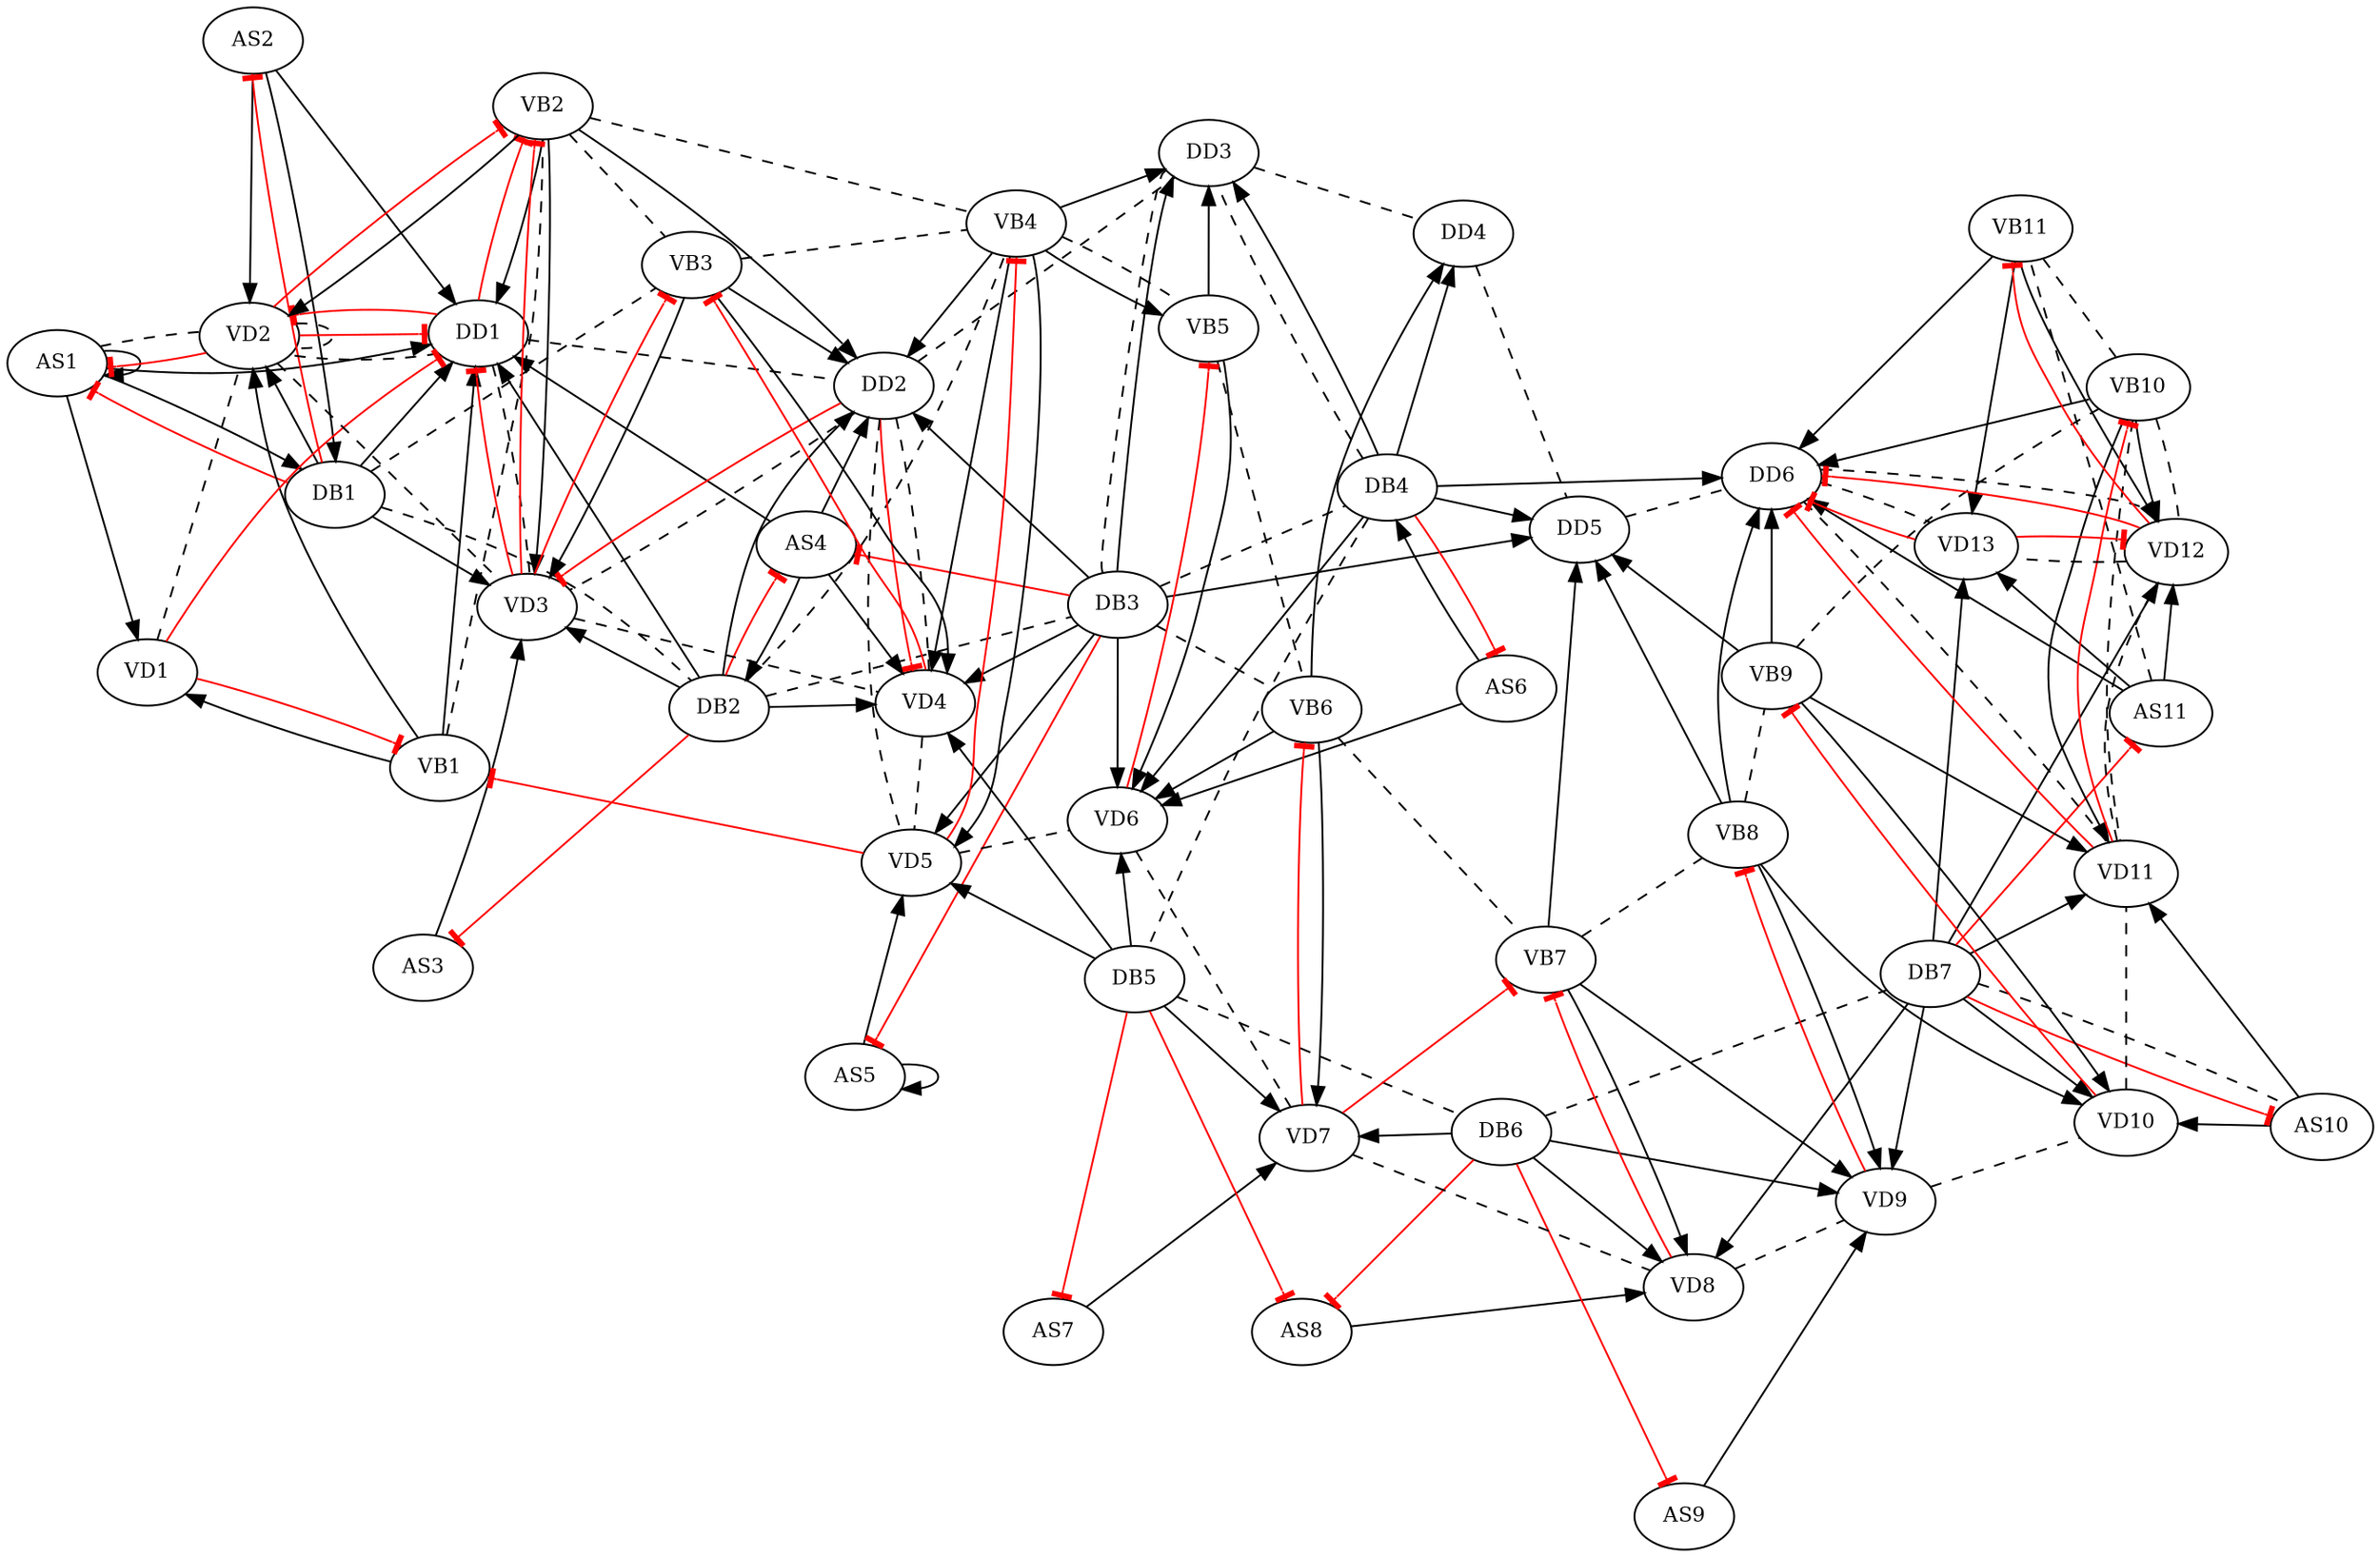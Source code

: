 digraph exp {
graph [layout = neato];
splines=true; sep="+25,25"; overlap=false; fontsize=12;
node [fontsize=11]; AS1; AS10; AS11; AS2; AS3; AS4; AS5; AS6; AS7; AS8; AS9; DB1; DB2; DB3; DB4; DB5; DB6; DB7; DD1; DD2; DD3; DD4; DD5; DD6; VB1; VB10; VB11; VB2; VB3; VB4; VB5; VB6; VB7; VB8; VB9; VD1; VD10; VD11; VD12; VD13; VD2; VD3; VD4; VD5; VD6; VD7; VD8; VD9; 
DB1 -> DB2 [style="dashed" minlen=2 arrowhead="none"];
DB1 -> VB3 [style="dashed" minlen=2 arrowhead="none"];
DB2 -> DB3 [style="dashed" minlen=2 arrowhead="none"];
DB2 -> VB4 [style="dashed" minlen=2 arrowhead="none"];
DB3 -> DB4 [style="dashed" minlen=2 arrowhead="none"];
DB3 -> DD3 [style="dashed" minlen=2 arrowhead="none"];
DB3 -> VB6 [style="dashed" minlen=2 arrowhead="none"];
DB4 -> DB5 [style="dashed" minlen=2 arrowhead="none"];
DB4 -> DD3 [style="dashed" minlen=2 arrowhead="none"];
DB5 -> DB6 [style="dashed" minlen=2 arrowhead="none"];
DB6 -> DB7 [style="dashed" minlen=2 arrowhead="none"];
DB7 -> AS10 [style="dashed" minlen=2 arrowhead="none"];
AS1 -> VD2 [style="dashed" minlen=2 arrowhead="none"];
AS11 -> VB11 [style="dashed" minlen=2 arrowhead="none"];
DD1 -> DD2 [style="dashed" minlen=2 arrowhead="none"];
DD1 -> VD2 [style="dashed" minlen=2 arrowhead="none"];
DD1 -> VD3 [style="dashed" minlen=2 arrowhead="none"];
DD2 -> DD3 [style="dashed" minlen=2 arrowhead="none"];
DD2 -> VD3 [style="dashed" minlen=2 arrowhead="none"];
DD2 -> VD4 [style="dashed" minlen=2 arrowhead="none"];
DD2 -> VD5 [style="dashed" minlen=2 arrowhead="none"];
DD3 -> DD4 [style="dashed" minlen=2 arrowhead="none"];
DD4 -> DD5 [style="dashed" minlen=2 arrowhead="none"];
DD5 -> DD6 [style="dashed" minlen=2 arrowhead="none"];
DD6 -> VD11 [style="dashed" minlen=2 arrowhead="none"];
DD6 -> VD12 [style="dashed" minlen=2 arrowhead="none"];
DD6 -> VD13 [style="dashed" minlen=2 arrowhead="none"];
VB1 -> VB2 [style="dashed" minlen=2 arrowhead="none"];
VB2 -> VB3 [style="dashed" minlen=2 arrowhead="none"];
VB2 -> VB4 [style="dashed" minlen=2 arrowhead="none"];
VB3 -> VB4 [style="dashed" minlen=2 arrowhead="none"];
VB4 -> VB5 [style="dashed" minlen=2 arrowhead="none"];
VB5 -> VB6 [style="dashed" minlen=2 arrowhead="none"];
VB6 -> VB7 [style="dashed" minlen=2 arrowhead="none"];
VB7 -> VB8 [style="dashed" minlen=2 arrowhead="none"];
VB8 -> VB9 [style="dashed" minlen=2 arrowhead="none"];
VB9 -> VB10 [style="dashed" minlen=2 arrowhead="none"];
VB10 -> VB11 [style="dashed" minlen=2 arrowhead="none"];
VB10 -> VD11 [style="dashed" minlen=2 arrowhead="none"];
VB10 -> VD12 [style="dashed" minlen=2 arrowhead="none"];
VD1 -> VD2 [style="dashed" minlen=2 arrowhead="none"];
VD2 -> VD2 [style="dashed" minlen=2 arrowhead="none"];
VD2 -> VD3 [style="dashed" minlen=2 arrowhead="none"];
VD3 -> VD4 [style="dashed" minlen=2 arrowhead="none"];
VD4 -> VD5 [style="dashed" minlen=2 arrowhead="none"];
VD5 -> VD6 [style="dashed" minlen=2 arrowhead="none"];
VD6 -> VD7 [style="dashed" minlen=2 arrowhead="none"];
VD7 -> VD8 [style="dashed" minlen=2 arrowhead="none"];
VD8 -> VD9 [style="dashed" minlen=2 arrowhead="none"];
VD9 -> VD10 [style="dashed" minlen=2 arrowhead="none"];
VD10 -> VD11 [style="dashed" minlen=2 arrowhead="none"];
VD11 -> VD12 [style="dashed" minlen=2 arrowhead="none"];
VD12 -> VD13 [style="dashed" minlen=2 arrowhead="none"];
DB1 -> AS1 [minlen=2 color=red arrowhead="tee"];
DB1 -> AS2 [minlen=2 color=red arrowhead="tee"];
DB1 -> DD1 [minlen=2 color="black"];
DB1 -> VD2 [minlen=2 color="black"];
DB1 -> VD3 [minlen=2 color="black"];
DB2 -> AS3 [minlen=2 color=red arrowhead="tee"];
DB2 -> AS4 [minlen=2 color=red arrowhead="tee"];
DB2 -> DD1 [minlen=2 color="black"];
DB2 -> DD2 [minlen=2 color="black"];
DB2 -> VD3 [minlen=2 color="black"];
DB2 -> VD4 [minlen=2 color="black"];
DB3 -> AS4 [minlen=2 color=red arrowhead="tee"];
DB3 -> AS5 [minlen=2 color=red arrowhead="tee"];
DB3 -> DD2 [minlen=2 color="black"];
DB3 -> DD3 [minlen=2 color="black"];
DB3 -> DD5 [minlen=2 color="black"];
DB3 -> VD4 [minlen=2 color="black"];
DB3 -> VD5 [minlen=2 color="black"];
DB3 -> VD6 [minlen=2 color="black"];
DB4 -> AS6 [minlen=2 color=red arrowhead="tee"];
DB4 -> DD3 [minlen=2 color="black"];
DB4 -> DD4 [minlen=2 color="black"];
DB4 -> DD5 [minlen=2 color="black"];
DB4 -> DD6 [minlen=2 color="black"];
DB4 -> VD6 [minlen=2 color="black"];
DB5 -> AS7 [minlen=2 color=red arrowhead="tee"];
DB5 -> AS8 [minlen=2 color=red arrowhead="tee"];
DB5 -> VD4 [minlen=2 color="black"];
DB5 -> VD5 [minlen=2 color="black"];
DB5 -> VD6 [minlen=2 color="black"];
DB5 -> VD7 [minlen=2 color="black"];
DB6 -> AS8 [minlen=2 color=red arrowhead="tee"];
DB6 -> AS9 [minlen=2 color=red arrowhead="tee"];
DB6 -> VD7 [minlen=2 color="black"];
DB6 -> VD8 [minlen=2 color="black"];
DB6 -> VD9 [minlen=2 color="black"];
DB7 -> AS10 [minlen=2 color=red arrowhead="tee"];
DB7 -> AS11 [minlen=2 color=red arrowhead="tee"];
DB7 -> VD8 [minlen=2 color="black"];
DB7 -> VD9 [minlen=2 color="black"];
DB7 -> VD10 [minlen=2 color="black"];
DB7 -> VD11 [minlen=2 color="black"];
DB7 -> VD12 [minlen=2 color="black"];
DB7 -> VD13 [minlen=2 color="black"];
AS1 -> DB1 [minlen=2 color="black"];
AS1 -> AS1 [minlen=2 color="black"];
AS1 -> DD1 [minlen=2 color="black"];
AS1 -> VD1 [minlen=2 color="black"];
AS2 -> DB1 [minlen=2 color="black"];
AS2 -> DD1 [minlen=2 color="black"];
AS2 -> VD2 [minlen=2 color="black"];
AS3 -> VD3 [minlen=2 color="black"];
AS4 -> DB2 [minlen=2 color="black"];
AS4 -> DD1 [minlen=2 color="black"];
AS4 -> DD2 [minlen=2 color="black"];
AS4 -> VD4 [minlen=2 color="black"];
AS5 -> AS5 [minlen=2 color="black"];
AS5 -> VD5 [minlen=2 color="black"];
AS6 -> DB4 [minlen=2 color="black"];
AS6 -> VD6 [minlen=2 color="black"];
AS7 -> VD7 [minlen=2 color="black"];
AS8 -> VD8 [minlen=2 color="black"];
AS9 -> VD9 [minlen=2 color="black"];
AS10 -> VD10 [minlen=2 color="black"];
AS10 -> VD11 [minlen=2 color="black"];
AS11 -> DD6 [minlen=2 color="black"];
AS11 -> VD12 [minlen=2 color="black"];
AS11 -> VD13 [minlen=2 color="black"];
DD1 -> VB2 [minlen=2 color=red arrowhead="tee"];
DD1 -> VD2 [minlen=2 color=red arrowhead="tee"];
DD2 -> VD3 [minlen=2 color=red arrowhead="tee"];
DD2 -> VD4 [minlen=2 color=red arrowhead="tee"];
VB1 -> DD1 [minlen=2 color="black"];
VB1 -> VD1 [minlen=2 color="black"];
VB1 -> VD2 [minlen=2 color="black"];
VB2 -> DD1 [minlen=2 color="black"];
VB2 -> DD2 [minlen=2 color="black"];
VB2 -> VD2 [minlen=2 color="black"];
VB2 -> VD3 [minlen=2 color="black"];
VB3 -> DD2 [minlen=2 color="black"];
VB3 -> VD3 [minlen=2 color="black"];
VB3 -> VD4 [minlen=2 color="black"];
VB4 -> DD2 [minlen=2 color="black"];
VB4 -> DD3 [minlen=2 color="black"];
VB4 -> VB5 [minlen=2 color="black"];
VB4 -> VD4 [minlen=2 color="black"];
VB4 -> VD5 [minlen=2 color="black"];
VB5 -> DD3 [minlen=2 color="black"];
VB5 -> VD6 [minlen=2 color="black"];
VB6 -> DD4 [minlen=2 color="black"];
VB6 -> VD6 [minlen=2 color="black"];
VB6 -> VD7 [minlen=2 color="black"];
VB7 -> DD5 [minlen=2 color="black"];
VB7 -> VD8 [minlen=2 color="black"];
VB7 -> VD9 [minlen=2 color="black"];
VB8 -> DD5 [minlen=2 color="black"];
VB8 -> DD6 [minlen=2 color="black"];
VB8 -> VD9 [minlen=2 color="black"];
VB8 -> VD10 [minlen=2 color="black"];
VB9 -> DD5 [minlen=2 color="black"];
VB9 -> DD6 [minlen=2 color="black"];
VB9 -> VD10 [minlen=2 color="black"];
VB9 -> VD11 [minlen=2 color="black"];
VB10 -> DD6 [minlen=2 color="black"];
VB10 -> VD11 [minlen=2 color="black"];
VB10 -> VD12 [minlen=2 color="black"];
VB11 -> DD6 [minlen=2 color="black"];
VB11 -> VD12 [minlen=2 color="black"];
VB11 -> VD13 [minlen=2 color="black"];
VD1 -> DD1 [minlen=2 color=red arrowhead="tee"];
VD1 -> VB1 [minlen=2 color=red arrowhead="tee"];
VD2 -> AS1 [minlen=2 color=red arrowhead="tee"];
VD2 -> DD1 [minlen=2 color=red arrowhead="tee"];
VD2 -> VB2 [minlen=2 color=red arrowhead="tee"];
VD3 -> DD1 [minlen=2 color=red arrowhead="tee"];
VD3 -> VB2 [minlen=2 color=red arrowhead="tee"];
VD3 -> VB3 [minlen=2 color=red arrowhead="tee"];
VD4 -> VB3 [minlen=2 color=red arrowhead="tee"];
VD5 -> VB1 [minlen=2 color=red arrowhead="tee"];
VD5 -> VB4 [minlen=2 color=red arrowhead="tee"];
VD6 -> VB5 [minlen=2 color=red arrowhead="tee"];
VD7 -> VB6 [minlen=2 color=red arrowhead="tee"];
VD7 -> VB7 [minlen=2 color=red arrowhead="tee"];
VD8 -> VB7 [minlen=2 color=red arrowhead="tee"];
VD9 -> VB8 [minlen=2 color=red arrowhead="tee"];
VD10 -> VB9 [minlen=2 color=red arrowhead="tee"];
VD11 -> DD6 [minlen=2 color=red arrowhead="tee"];
VD11 -> VB10 [minlen=2 color=red arrowhead="tee"];
VD12 -> DD6 [minlen=2 color=red arrowhead="tee"];
VD12 -> VB11 [minlen=2 color=red arrowhead="tee"];
VD13 -> DD6 [minlen=2 color=red arrowhead="tee"];
VD13 -> VD12 [minlen=2 color=red arrowhead="tee"];
}